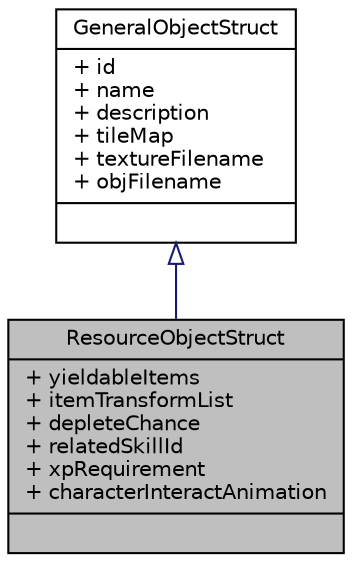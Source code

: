 digraph "ResourceObjectStruct"
{
 // LATEX_PDF_SIZE
  edge [fontname="Helvetica",fontsize="10",labelfontname="Helvetica",labelfontsize="10"];
  node [fontname="Helvetica",fontsize="10",shape=record];
  Node1 [label="{ResourceObjectStruct\n|+ yieldableItems\l+ itemTransformList\l+ depleteChance\l+ relatedSkillId\l+ xpRequirement\l+ characterInteractAnimation\l|}",height=0.2,width=0.4,color="black", fillcolor="grey75", style="filled", fontcolor="black",tooltip=" "];
  Node2 -> Node1 [dir="back",color="midnightblue",fontsize="10",style="solid",arrowtail="onormal",fontname="Helvetica"];
  Node2 [label="{GeneralObjectStruct\n|+ id\l+ name\l+ description\l+ tileMap\l+ textureFilename\l+ objFilename\l|}",height=0.2,width=0.4,color="black", fillcolor="white", style="filled",URL="$structGeneralObjectStruct.html",tooltip=" "];
}
